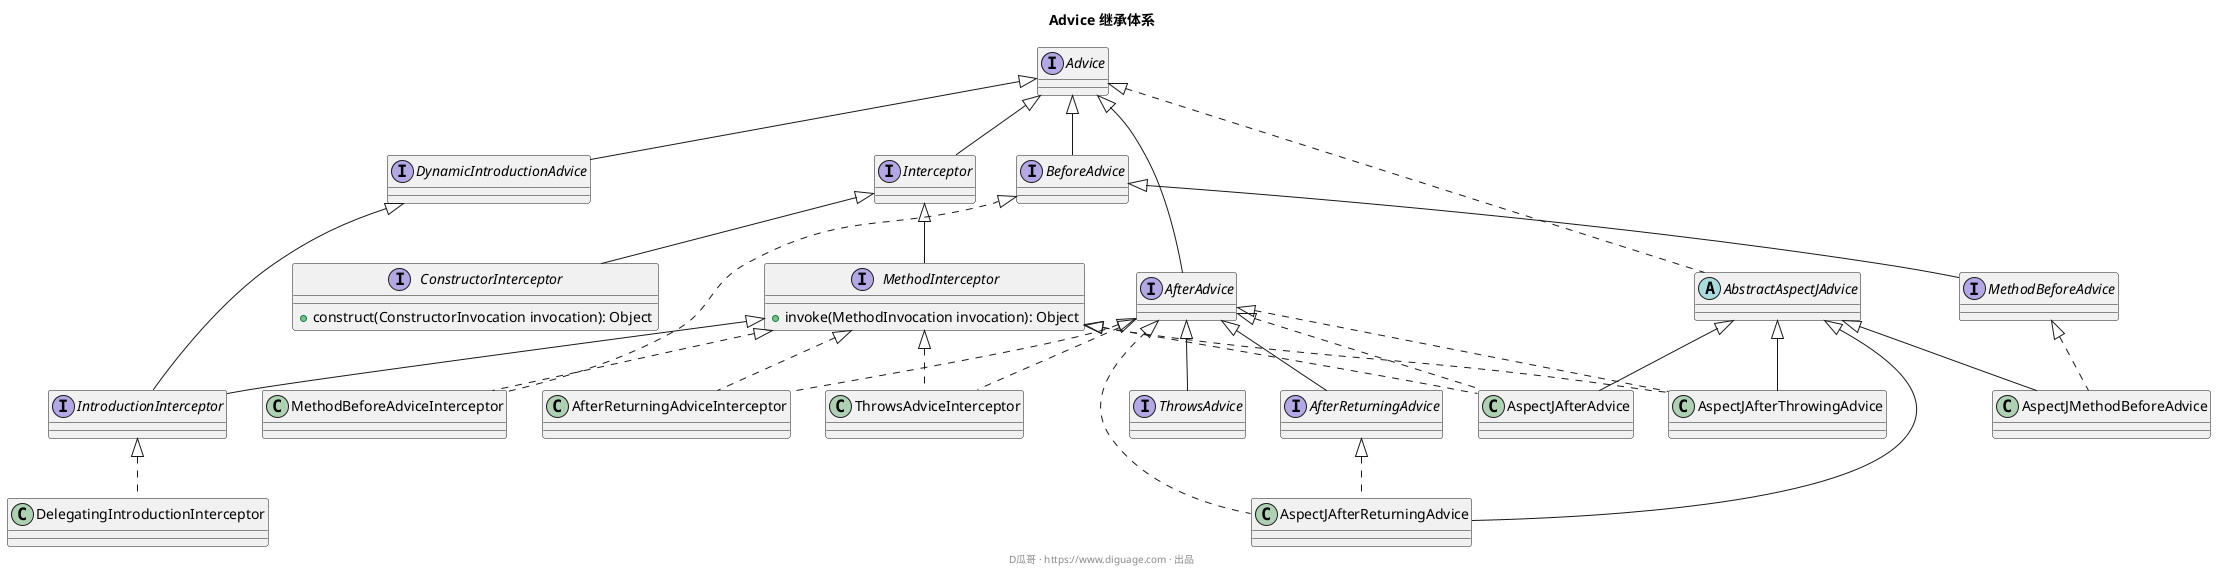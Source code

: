 @startuml
title **Advice 继承体系**


interface Advice

interface Interceptor extends Advice

interface BeforeAdvice extends Advice

interface DynamicIntroductionAdvice extends Advice

abstract class AbstractAspectJAdvice implements Advice

interface AfterAdvice extends Advice

interface ConstructorInterceptor extends Interceptor {
    + construct(ConstructorInvocation invocation): Object
}

interface MethodInterceptor extends Interceptor {
    + invoke(MethodInvocation invocation): Object
}



interface IntroductionInterceptor extends MethodInterceptor, DynamicIntroductionAdvice

interface MethodBeforeAdvice extends BeforeAdvice

class MethodBeforeAdviceInterceptor implements MethodInterceptor, BeforeAdvice


class DelegatingIntroductionInterceptor implements IntroductionInterceptor

class AfterReturningAdviceInterceptor implements MethodInterceptor, AfterAdvice

interface ThrowsAdvice extends AfterAdvice

class AspectJAfterAdvice extends AbstractAspectJAdvice implements MethodInterceptor, AfterAdvice

class AspectJAfterReturningAdvice extends AbstractAspectJAdvice implements AfterReturningAdvice, AfterAdvice

class AspectJAfterThrowingAdvice extends AbstractAspectJAdvice implements MethodInterceptor, AfterAdvice

class ThrowsAdviceInterceptor implements MethodInterceptor, AfterAdvice

interface AfterReturningAdvice extends AfterAdvice

class AspectJMethodBeforeAdvice extends AbstractAspectJAdvice implements MethodBeforeAdvice


footer D瓜哥 · https://www.diguage.com · 出品
@enduml